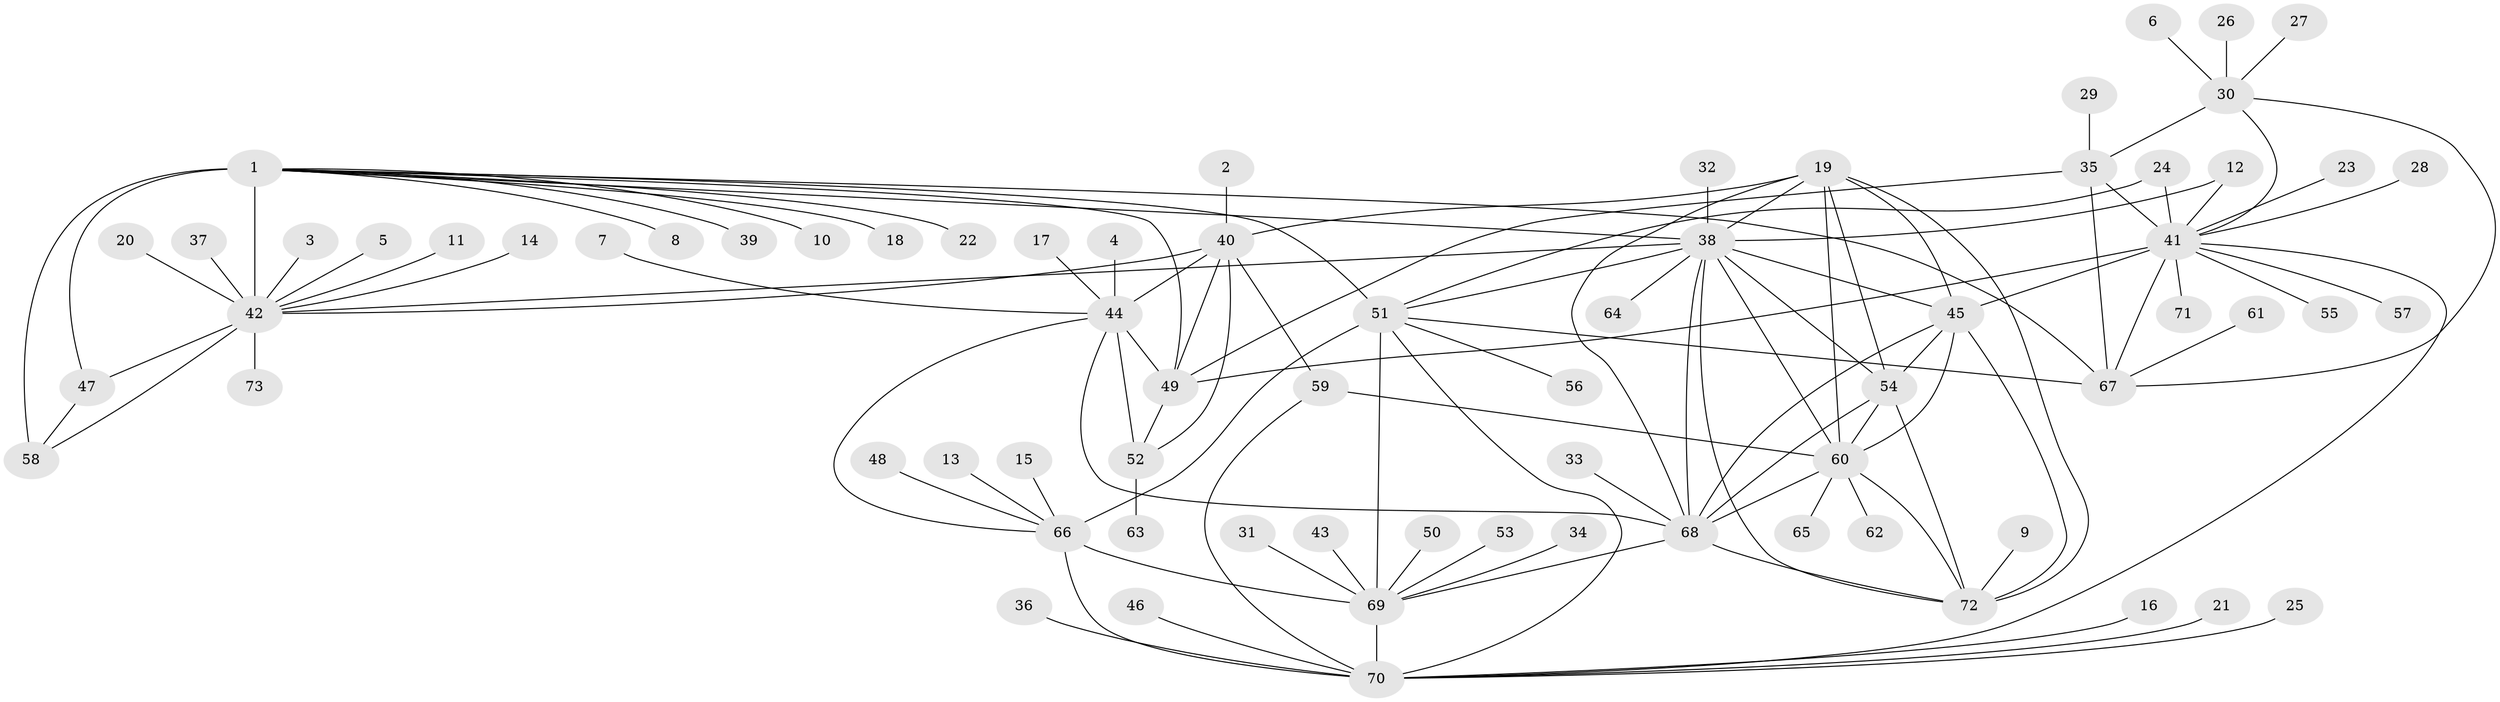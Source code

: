 // original degree distribution, {16: 0.006896551724137931, 9: 0.06206896551724138, 8: 0.07586206896551724, 7: 0.020689655172413793, 17: 0.006896551724137931, 10: 0.041379310344827586, 11: 0.013793103448275862, 13: 0.006896551724137931, 14: 0.006896551724137931, 1: 0.6, 2: 0.1310344827586207, 4: 0.006896551724137931, 3: 0.020689655172413793}
// Generated by graph-tools (version 1.1) at 2025/50/03/09/25 03:50:33]
// undirected, 73 vertices, 115 edges
graph export_dot {
graph [start="1"]
  node [color=gray90,style=filled];
  1;
  2;
  3;
  4;
  5;
  6;
  7;
  8;
  9;
  10;
  11;
  12;
  13;
  14;
  15;
  16;
  17;
  18;
  19;
  20;
  21;
  22;
  23;
  24;
  25;
  26;
  27;
  28;
  29;
  30;
  31;
  32;
  33;
  34;
  35;
  36;
  37;
  38;
  39;
  40;
  41;
  42;
  43;
  44;
  45;
  46;
  47;
  48;
  49;
  50;
  51;
  52;
  53;
  54;
  55;
  56;
  57;
  58;
  59;
  60;
  61;
  62;
  63;
  64;
  65;
  66;
  67;
  68;
  69;
  70;
  71;
  72;
  73;
  1 -- 8 [weight=1.0];
  1 -- 10 [weight=1.0];
  1 -- 18 [weight=1.0];
  1 -- 22 [weight=1.0];
  1 -- 38 [weight=1.0];
  1 -- 39 [weight=1.0];
  1 -- 42 [weight=4.0];
  1 -- 47 [weight=4.0];
  1 -- 49 [weight=1.0];
  1 -- 51 [weight=1.0];
  1 -- 58 [weight=4.0];
  1 -- 67 [weight=1.0];
  2 -- 40 [weight=1.0];
  3 -- 42 [weight=1.0];
  4 -- 44 [weight=1.0];
  5 -- 42 [weight=1.0];
  6 -- 30 [weight=1.0];
  7 -- 44 [weight=1.0];
  9 -- 72 [weight=1.0];
  11 -- 42 [weight=1.0];
  12 -- 38 [weight=1.0];
  12 -- 41 [weight=1.0];
  13 -- 66 [weight=1.0];
  14 -- 42 [weight=1.0];
  15 -- 66 [weight=1.0];
  16 -- 70 [weight=1.0];
  17 -- 44 [weight=1.0];
  19 -- 38 [weight=1.0];
  19 -- 40 [weight=1.0];
  19 -- 45 [weight=1.0];
  19 -- 54 [weight=1.0];
  19 -- 60 [weight=1.0];
  19 -- 68 [weight=1.0];
  19 -- 72 [weight=1.0];
  20 -- 42 [weight=1.0];
  21 -- 70 [weight=1.0];
  23 -- 41 [weight=1.0];
  24 -- 41 [weight=1.0];
  24 -- 51 [weight=1.0];
  25 -- 70 [weight=1.0];
  26 -- 30 [weight=1.0];
  27 -- 30 [weight=1.0];
  28 -- 41 [weight=1.0];
  29 -- 35 [weight=1.0];
  30 -- 35 [weight=3.0];
  30 -- 41 [weight=1.0];
  30 -- 67 [weight=2.0];
  31 -- 69 [weight=1.0];
  32 -- 38 [weight=1.0];
  33 -- 68 [weight=1.0];
  34 -- 69 [weight=1.0];
  35 -- 41 [weight=3.0];
  35 -- 49 [weight=1.0];
  35 -- 67 [weight=6.0];
  36 -- 70 [weight=1.0];
  37 -- 42 [weight=1.0];
  38 -- 42 [weight=1.0];
  38 -- 45 [weight=1.0];
  38 -- 51 [weight=1.0];
  38 -- 54 [weight=1.0];
  38 -- 60 [weight=1.0];
  38 -- 64 [weight=1.0];
  38 -- 68 [weight=1.0];
  38 -- 72 [weight=1.0];
  40 -- 42 [weight=1.0];
  40 -- 44 [weight=4.0];
  40 -- 49 [weight=1.0];
  40 -- 52 [weight=1.0];
  40 -- 59 [weight=1.0];
  41 -- 45 [weight=1.0];
  41 -- 49 [weight=1.0];
  41 -- 55 [weight=1.0];
  41 -- 57 [weight=1.0];
  41 -- 67 [weight=2.0];
  41 -- 70 [weight=1.0];
  41 -- 71 [weight=1.0];
  42 -- 47 [weight=1.0];
  42 -- 58 [weight=1.0];
  42 -- 73 [weight=1.0];
  43 -- 69 [weight=1.0];
  44 -- 49 [weight=4.0];
  44 -- 52 [weight=4.0];
  44 -- 66 [weight=1.0];
  44 -- 68 [weight=1.0];
  45 -- 54 [weight=1.0];
  45 -- 60 [weight=1.0];
  45 -- 68 [weight=1.0];
  45 -- 72 [weight=1.0];
  46 -- 70 [weight=1.0];
  47 -- 58 [weight=1.0];
  48 -- 66 [weight=1.0];
  49 -- 52 [weight=1.0];
  50 -- 69 [weight=1.0];
  51 -- 56 [weight=1.0];
  51 -- 66 [weight=2.0];
  51 -- 67 [weight=1.0];
  51 -- 69 [weight=6.0];
  51 -- 70 [weight=2.0];
  52 -- 63 [weight=1.0];
  53 -- 69 [weight=1.0];
  54 -- 60 [weight=1.0];
  54 -- 68 [weight=1.0];
  54 -- 72 [weight=1.0];
  59 -- 60 [weight=1.0];
  59 -- 70 [weight=1.0];
  60 -- 62 [weight=1.0];
  60 -- 65 [weight=1.0];
  60 -- 68 [weight=1.0];
  60 -- 72 [weight=1.0];
  61 -- 67 [weight=1.0];
  66 -- 69 [weight=3.0];
  66 -- 70 [weight=1.0];
  68 -- 69 [weight=1.0];
  68 -- 72 [weight=1.0];
  69 -- 70 [weight=3.0];
}
